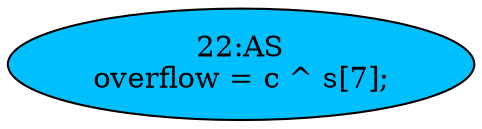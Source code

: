 strict digraph "" {
	node [label="\N"];
	"22:AS"	[ast="<pyverilog.vparser.ast.Assign object at 0x7fa58e56c390>",
		def_var="['overflow']",
		fillcolor=deepskyblue,
		label="22:AS
overflow = c ^ s[7];",
		statements="[]",
		style=filled,
		typ=Assign,
		use_var="['c', 's']"];
}
